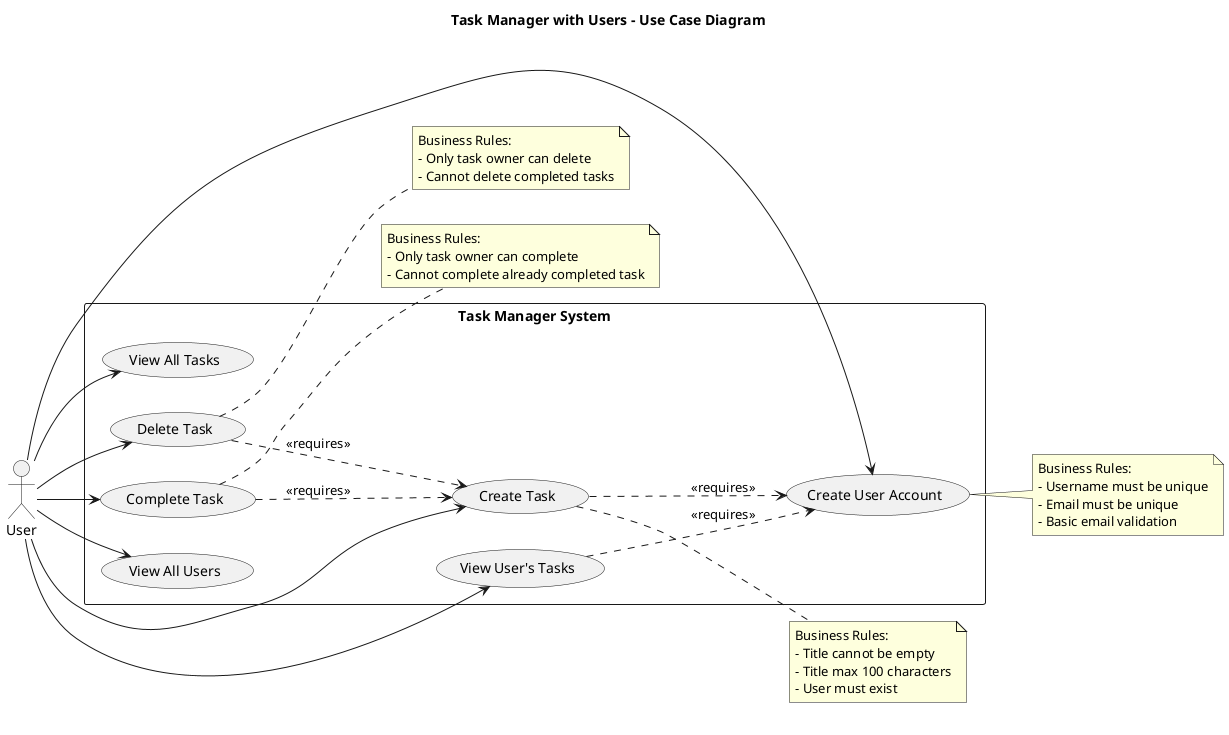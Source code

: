 @startuml
title Task Manager with Users - Use Case Diagram

left to right direction

actor "User" as user

rectangle "Task Manager System" {
    usecase "Create User Account" as UC1
    usecase "View All Users" as UC2
    usecase "Create Task" as UC3
    usecase "View User's Tasks" as UC4
    usecase "View All Tasks" as UC5
    usecase "Complete Task" as UC6
    usecase "Delete Task" as UC7
}

user --> UC1
user --> UC2
user --> UC3
user --> UC4
user --> UC5
user --> UC6
user --> UC7

note right of UC1 : Business Rules:\n- Username must be unique\n- Email must be unique\n- Basic email validation

note right of UC3 : Business Rules:\n- Title cannot be empty\n- Title max 100 characters\n- User must exist

note right of UC6 : Business Rules:\n- Only task owner can complete\n- Cannot complete already completed task

note right of UC7 : Business Rules:\n- Only task owner can delete\n- Cannot delete completed tasks

UC3 ..> UC1 : <<requires>>
UC4 ..> UC1 : <<requires>>
UC6 ..> UC3 : <<requires>>
UC7 ..> UC3 : <<requires>>

@enduml